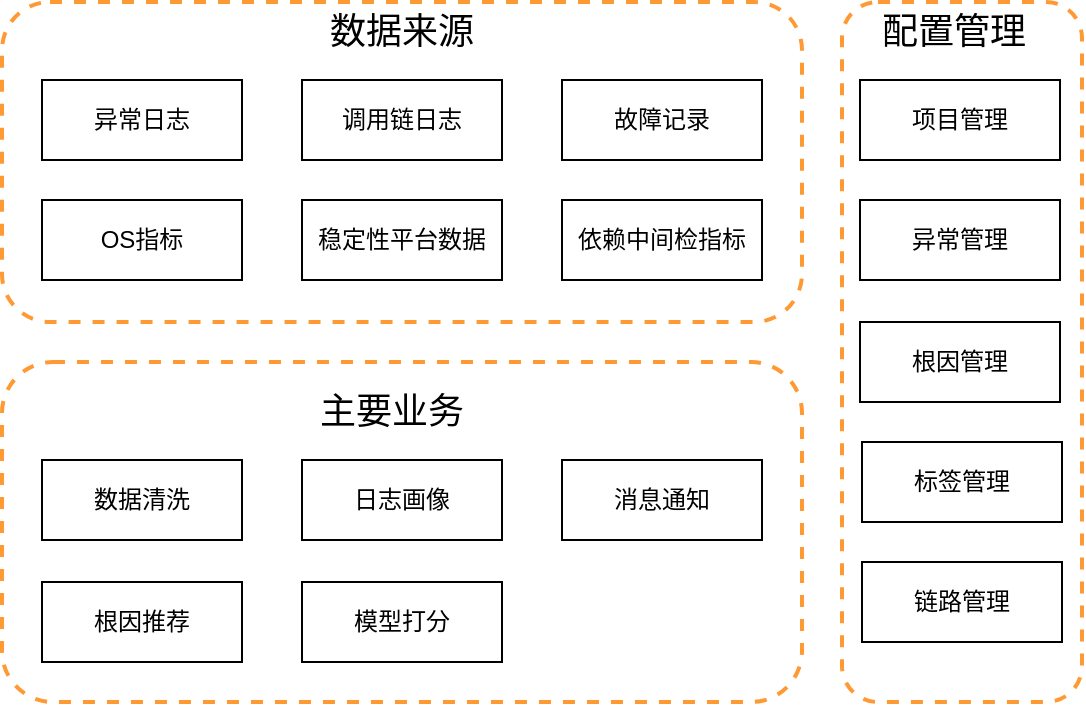 <mxfile version="16.6.1" type="github">
  <diagram id="uxIiwGRYE8ldoXiBOYKt" name="Page-1">
    <mxGraphModel dx="926" dy="493" grid="1" gridSize="10" guides="1" tooltips="1" connect="1" arrows="1" fold="1" page="1" pageScale="1" pageWidth="1600" pageHeight="900" math="0" shadow="0">
      <root>
        <mxCell id="0" />
        <mxCell id="1" parent="0" />
        <mxCell id="RafLnntqBboa3OTIYfcQ-3" value="" style="rounded=1;whiteSpace=wrap;html=1;dashed=1;fillColor=none;strokeWidth=2;strokeColor=#FF9933;" vertex="1" parent="1">
          <mxGeometry x="280" y="160" width="400" height="160" as="geometry" />
        </mxCell>
        <mxCell id="RafLnntqBboa3OTIYfcQ-1" value="异常日志" style="rounded=0;whiteSpace=wrap;html=1;" vertex="1" parent="1">
          <mxGeometry x="300" y="199" width="100" height="40" as="geometry" />
        </mxCell>
        <mxCell id="RafLnntqBboa3OTIYfcQ-2" value="数据来源" style="text;html=1;strokeColor=none;fillColor=none;align=center;verticalAlign=middle;whiteSpace=wrap;rounded=0;fontSize=18;" vertex="1" parent="1">
          <mxGeometry x="425" y="160" width="110" height="30" as="geometry" />
        </mxCell>
        <mxCell id="RafLnntqBboa3OTIYfcQ-4" value="稳定性平台数据" style="rounded=0;whiteSpace=wrap;html=1;" vertex="1" parent="1">
          <mxGeometry x="430" y="259" width="100" height="40" as="geometry" />
        </mxCell>
        <mxCell id="RafLnntqBboa3OTIYfcQ-5" value="" style="rounded=1;whiteSpace=wrap;html=1;dashed=1;fillColor=none;strokeWidth=2;strokeColor=#FF9933;" vertex="1" parent="1">
          <mxGeometry x="280" y="340" width="400" height="170" as="geometry" />
        </mxCell>
        <mxCell id="RafLnntqBboa3OTIYfcQ-6" value="OS指标" style="rounded=0;whiteSpace=wrap;html=1;" vertex="1" parent="1">
          <mxGeometry x="300" y="259" width="100" height="40" as="geometry" />
        </mxCell>
        <mxCell id="RafLnntqBboa3OTIYfcQ-7" value="日志画像" style="rounded=0;whiteSpace=wrap;html=1;" vertex="1" parent="1">
          <mxGeometry x="430" y="389" width="100" height="40" as="geometry" />
        </mxCell>
        <mxCell id="RafLnntqBboa3OTIYfcQ-9" value="主要业务" style="text;html=1;strokeColor=none;fillColor=none;align=center;verticalAlign=middle;whiteSpace=wrap;rounded=0;fontSize=18;" vertex="1" parent="1">
          <mxGeometry x="420" y="350" width="110" height="30" as="geometry" />
        </mxCell>
        <mxCell id="RafLnntqBboa3OTIYfcQ-11" value="" style="rounded=1;whiteSpace=wrap;html=1;dashed=1;strokeWidth=2;strokeColor=#FF9933;fillColor=none;" vertex="1" parent="1">
          <mxGeometry x="700" y="160" width="120" height="350" as="geometry" />
        </mxCell>
        <mxCell id="RafLnntqBboa3OTIYfcQ-12" value="配置管理" style="text;html=1;strokeColor=none;fillColor=none;align=center;verticalAlign=middle;whiteSpace=wrap;rounded=0;fontSize=18;" vertex="1" parent="1">
          <mxGeometry x="701" y="160" width="110" height="30" as="geometry" />
        </mxCell>
        <mxCell id="RafLnntqBboa3OTIYfcQ-13" value="调用链日志" style="rounded=0;whiteSpace=wrap;html=1;" vertex="1" parent="1">
          <mxGeometry x="430" y="199" width="100" height="40" as="geometry" />
        </mxCell>
        <mxCell id="RafLnntqBboa3OTIYfcQ-14" value="故障记录" style="rounded=0;whiteSpace=wrap;html=1;" vertex="1" parent="1">
          <mxGeometry x="560" y="199" width="100" height="40" as="geometry" />
        </mxCell>
        <mxCell id="RafLnntqBboa3OTIYfcQ-15" value="依赖中间检指标" style="rounded=0;whiteSpace=wrap;html=1;" vertex="1" parent="1">
          <mxGeometry x="560" y="259" width="100" height="40" as="geometry" />
        </mxCell>
        <mxCell id="RafLnntqBboa3OTIYfcQ-16" value="根因推荐" style="rounded=0;whiteSpace=wrap;html=1;" vertex="1" parent="1">
          <mxGeometry x="300" y="450" width="100" height="40" as="geometry" />
        </mxCell>
        <mxCell id="RafLnntqBboa3OTIYfcQ-17" value="数据清洗" style="rounded=0;whiteSpace=wrap;html=1;" vertex="1" parent="1">
          <mxGeometry x="300" y="389" width="100" height="40" as="geometry" />
        </mxCell>
        <mxCell id="RafLnntqBboa3OTIYfcQ-18" value="异常管理" style="rounded=0;whiteSpace=wrap;html=1;" vertex="1" parent="1">
          <mxGeometry x="709" y="259" width="100" height="40" as="geometry" />
        </mxCell>
        <mxCell id="RafLnntqBboa3OTIYfcQ-19" value="项目管理" style="rounded=0;whiteSpace=wrap;html=1;" vertex="1" parent="1">
          <mxGeometry x="709" y="199" width="100" height="40" as="geometry" />
        </mxCell>
        <mxCell id="RafLnntqBboa3OTIYfcQ-20" value="根因管理" style="rounded=0;whiteSpace=wrap;html=1;" vertex="1" parent="1">
          <mxGeometry x="709" y="320" width="100" height="40" as="geometry" />
        </mxCell>
        <mxCell id="RafLnntqBboa3OTIYfcQ-21" value="模型打分" style="rounded=0;whiteSpace=wrap;html=1;" vertex="1" parent="1">
          <mxGeometry x="430" y="450" width="100" height="40" as="geometry" />
        </mxCell>
        <mxCell id="RafLnntqBboa3OTIYfcQ-24" value="消息通知" style="rounded=0;whiteSpace=wrap;html=1;" vertex="1" parent="1">
          <mxGeometry x="560" y="389" width="100" height="40" as="geometry" />
        </mxCell>
        <mxCell id="RafLnntqBboa3OTIYfcQ-25" value="标签管理" style="rounded=0;whiteSpace=wrap;html=1;" vertex="1" parent="1">
          <mxGeometry x="710" y="380" width="100" height="40" as="geometry" />
        </mxCell>
        <mxCell id="RafLnntqBboa3OTIYfcQ-28" value="链路管理" style="rounded=0;whiteSpace=wrap;html=1;" vertex="1" parent="1">
          <mxGeometry x="710" y="440" width="100" height="40" as="geometry" />
        </mxCell>
      </root>
    </mxGraphModel>
  </diagram>
</mxfile>
